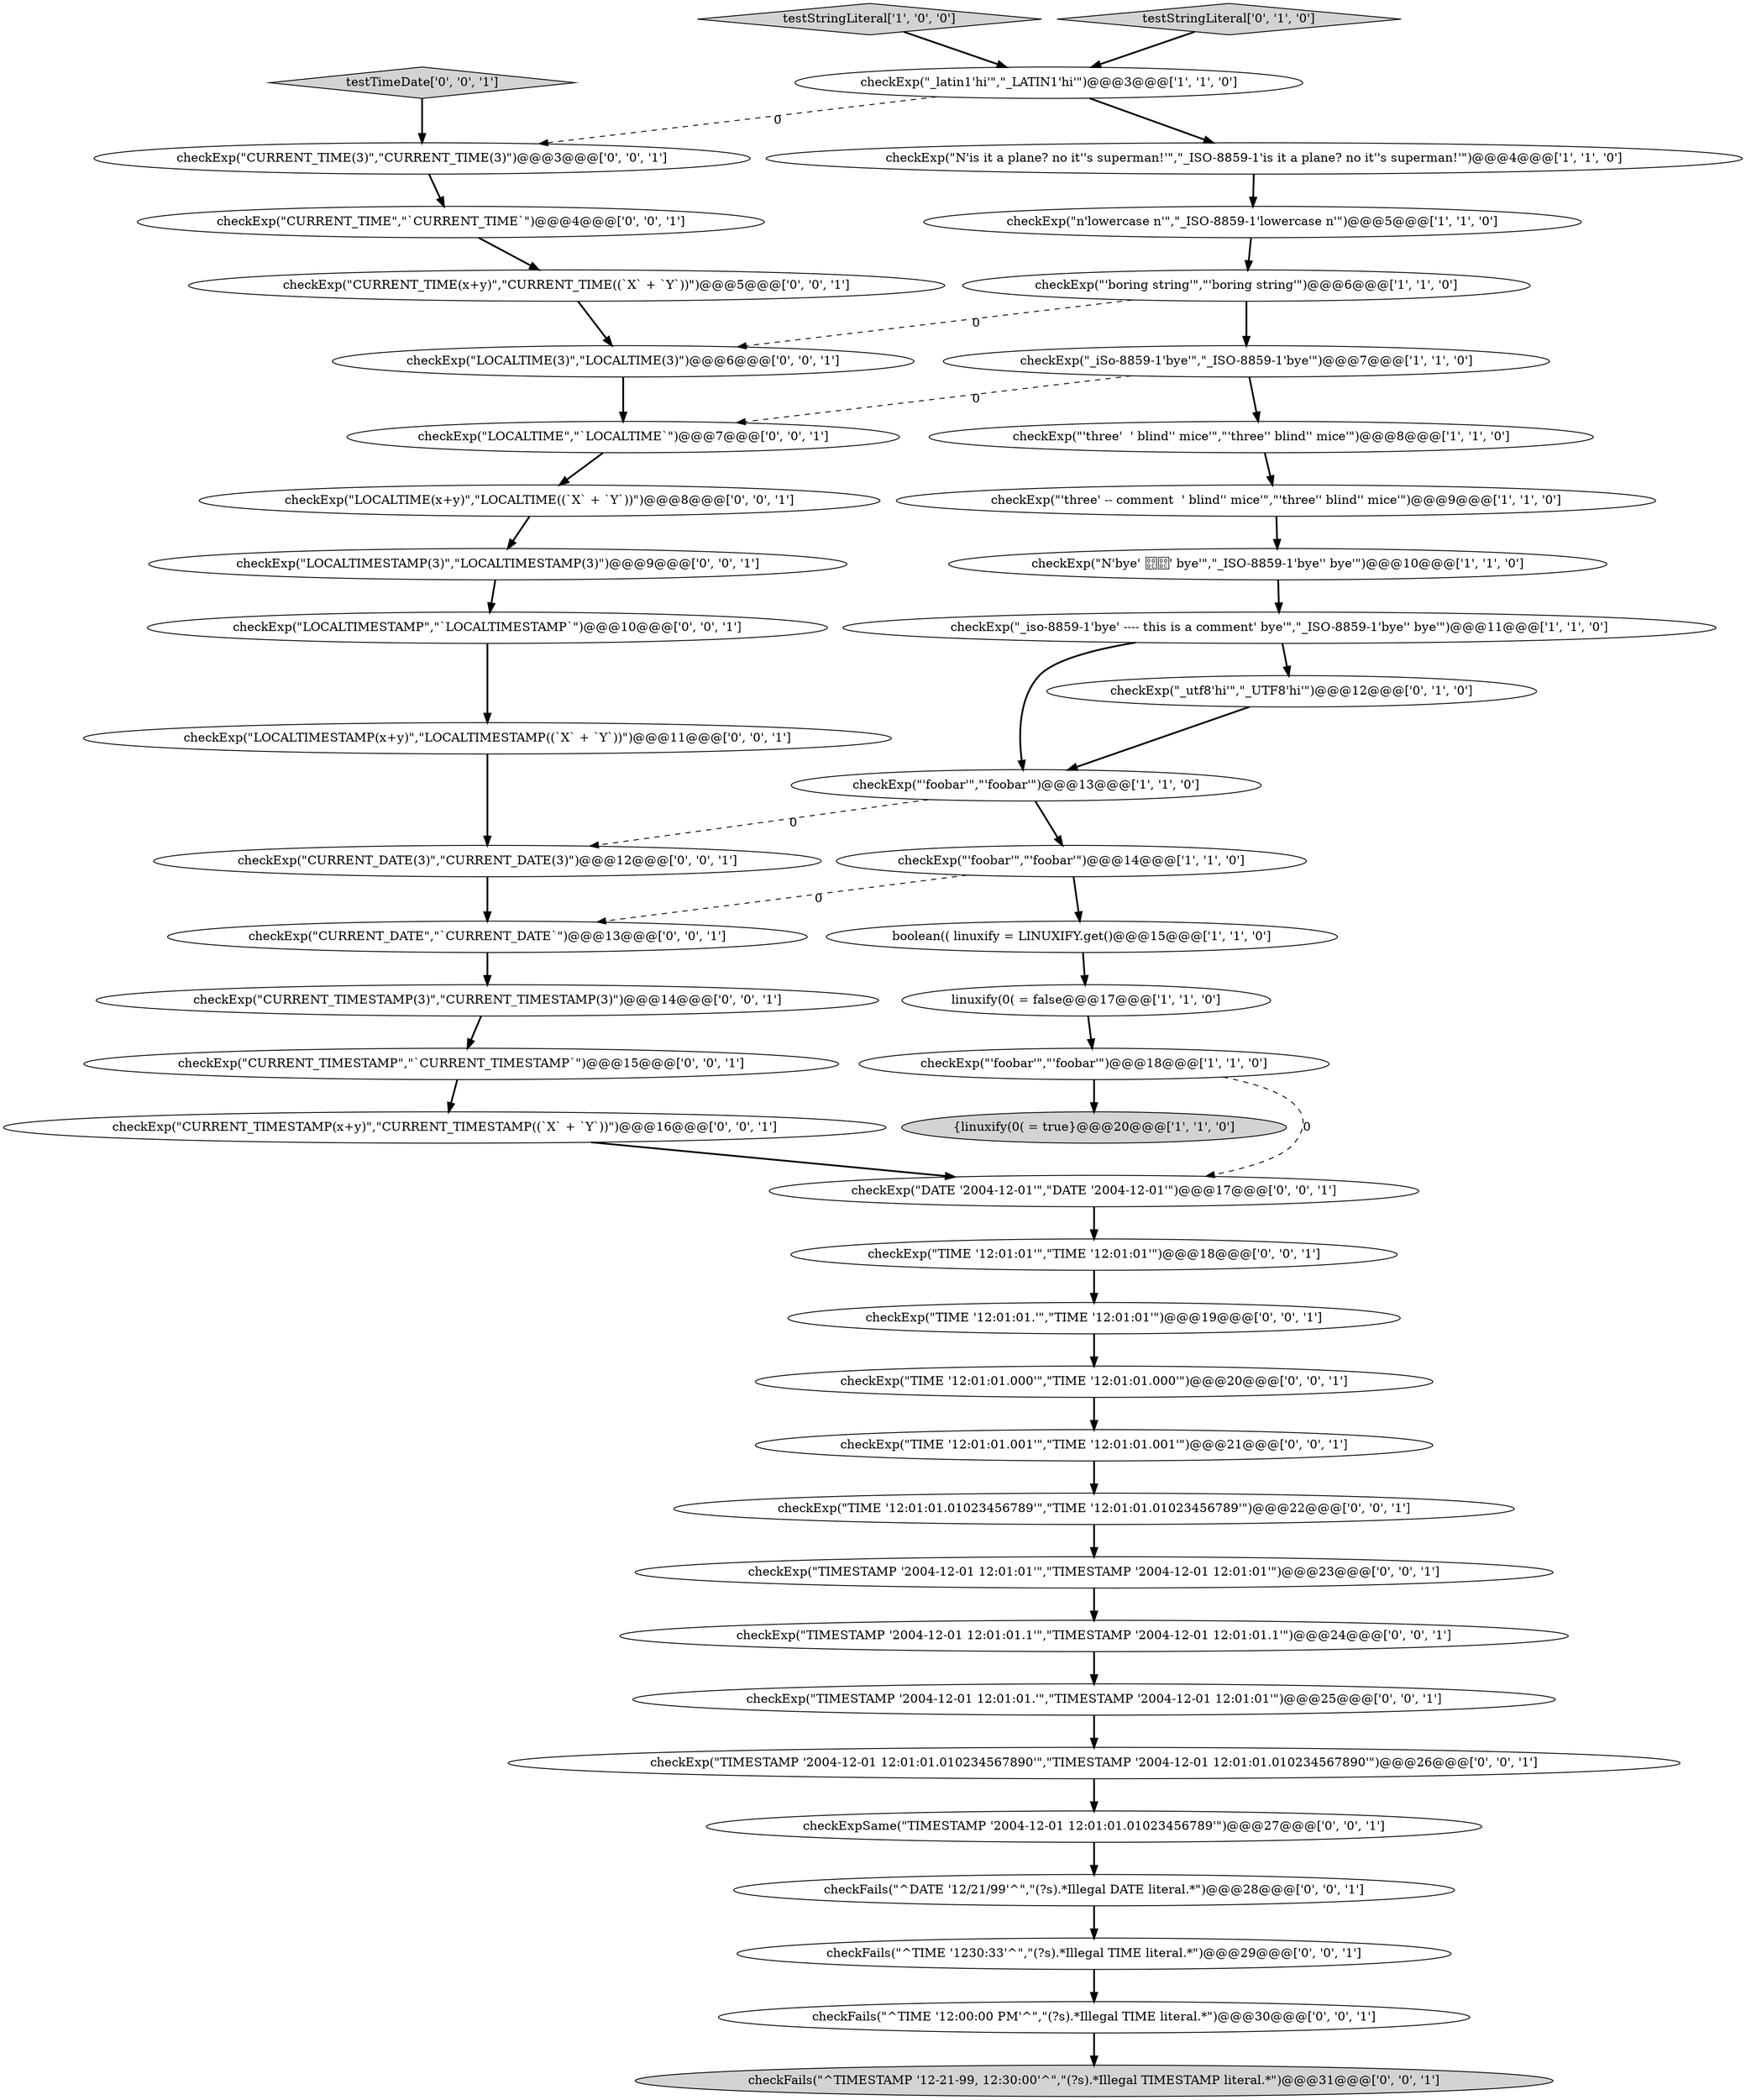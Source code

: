 digraph {
44 [style = filled, label = "checkExp(\"TIME '12:01:01'\",\"TIME '12:01:01'\")@@@18@@@['0', '0', '1']", fillcolor = white, shape = ellipse image = "AAA0AAABBB3BBB"];
30 [style = filled, label = "checkExp(\"LOCALTIMESTAMP\",\"`LOCALTIMESTAMP`\")@@@10@@@['0', '0', '1']", fillcolor = white, shape = ellipse image = "AAA0AAABBB3BBB"];
14 [style = filled, label = "testStringLiteral['1', '0', '0']", fillcolor = lightgray, shape = diamond image = "AAA0AAABBB1BBB"];
42 [style = filled, label = "checkExp(\"TIMESTAMP '2004-12-01 12:01:01.'\",\"TIMESTAMP '2004-12-01 12:01:01'\")@@@25@@@['0', '0', '1']", fillcolor = white, shape = ellipse image = "AAA0AAABBB3BBB"];
12 [style = filled, label = "checkExp(\"n'lowercase n'\",\"_ISO-8859-1'lowercase n'\")@@@5@@@['1', '1', '0']", fillcolor = white, shape = ellipse image = "AAA0AAABBB1BBB"];
5 [style = filled, label = "boolean(( linuxify = LINUXIFY.get()@@@15@@@['1', '1', '0']", fillcolor = white, shape = ellipse image = "AAA0AAABBB1BBB"];
29 [style = filled, label = "checkFails(\"^TIMESTAMP '12-21-99, 12:30:00'^\",\"(?s).*Illegal TIMESTAMP literal.*\")@@@31@@@['0', '0', '1']", fillcolor = lightgray, shape = ellipse image = "AAA0AAABBB3BBB"];
19 [style = filled, label = "checkExp(\"LOCALTIME(3)\",\"LOCALTIME(3)\")@@@6@@@['0', '0', '1']", fillcolor = white, shape = ellipse image = "AAA0AAABBB3BBB"];
13 [style = filled, label = "checkExp(\"N'bye' ' bye'\",\"_ISO-8859-1'bye'' bye'\")@@@10@@@['1', '1', '0']", fillcolor = white, shape = ellipse image = "AAA0AAABBB1BBB"];
1 [style = filled, label = "checkExp(\"'foobar'\",\"'foobar'\")@@@18@@@['1', '1', '0']", fillcolor = white, shape = ellipse image = "AAA0AAABBB1BBB"];
3 [style = filled, label = "checkExp(\"'foobar'\",\"'foobar'\")@@@14@@@['1', '1', '0']", fillcolor = white, shape = ellipse image = "AAA0AAABBB1BBB"];
8 [style = filled, label = "checkExp(\"'three'  ' blind'' mice'\",\"'three'' blind'' mice'\")@@@8@@@['1', '1', '0']", fillcolor = white, shape = ellipse image = "AAA0AAABBB1BBB"];
40 [style = filled, label = "checkExp(\"TIME '12:01:01.01023456789'\",\"TIME '12:01:01.01023456789'\")@@@22@@@['0', '0', '1']", fillcolor = white, shape = ellipse image = "AAA0AAABBB3BBB"];
27 [style = filled, label = "checkFails(\"^TIME '12:00:00 PM'^\",\"(?s).*Illegal TIME literal.*\")@@@30@@@['0', '0', '1']", fillcolor = white, shape = ellipse image = "AAA0AAABBB3BBB"];
21 [style = filled, label = "checkExp(\"LOCALTIMESTAMP(3)\",\"LOCALTIMESTAMP(3)\")@@@9@@@['0', '0', '1']", fillcolor = white, shape = ellipse image = "AAA0AAABBB3BBB"];
46 [style = filled, label = "checkExp(\"CURRENT_DATE\",\"`CURRENT_DATE`\")@@@13@@@['0', '0', '1']", fillcolor = white, shape = ellipse image = "AAA0AAABBB3BBB"];
11 [style = filled, label = "checkExp(\"'three' -- comment  ' blind'' mice'\",\"'three'' blind'' mice'\")@@@9@@@['1', '1', '0']", fillcolor = white, shape = ellipse image = "AAA0AAABBB1BBB"];
23 [style = filled, label = "checkExp(\"CURRENT_TIME(x+y)\",\"CURRENT_TIME((`X` + `Y`))\")@@@5@@@['0', '0', '1']", fillcolor = white, shape = ellipse image = "AAA0AAABBB3BBB"];
26 [style = filled, label = "checkFails(\"^TIME '1230:33'^\",\"(?s).*Illegal TIME literal.*\")@@@29@@@['0', '0', '1']", fillcolor = white, shape = ellipse image = "AAA0AAABBB3BBB"];
24 [style = filled, label = "checkExp(\"CURRENT_TIMESTAMP\",\"`CURRENT_TIMESTAMP`\")@@@15@@@['0', '0', '1']", fillcolor = white, shape = ellipse image = "AAA0AAABBB3BBB"];
36 [style = filled, label = "checkExp(\"TIME '12:01:01.001'\",\"TIME '12:01:01.001'\")@@@21@@@['0', '0', '1']", fillcolor = white, shape = ellipse image = "AAA0AAABBB3BBB"];
16 [style = filled, label = "testStringLiteral['0', '1', '0']", fillcolor = lightgray, shape = diamond image = "AAA0AAABBB2BBB"];
7 [style = filled, label = "checkExp(\"'foobar'\",\"'foobar'\")@@@13@@@['1', '1', '0']", fillcolor = white, shape = ellipse image = "AAA0AAABBB1BBB"];
0 [style = filled, label = "{linuxify(0( = true}@@@20@@@['1', '1', '0']", fillcolor = lightgray, shape = ellipse image = "AAA0AAABBB1BBB"];
17 [style = filled, label = "checkExp(\"_utf8'hi'\",\"_UTF8'hi'\")@@@12@@@['0', '1', '0']", fillcolor = white, shape = ellipse image = "AAA1AAABBB2BBB"];
9 [style = filled, label = "linuxify(0( = false@@@17@@@['1', '1', '0']", fillcolor = white, shape = ellipse image = "AAA0AAABBB1BBB"];
32 [style = filled, label = "checkExp(\"TIME '12:01:01.000'\",\"TIME '12:01:01.000'\")@@@20@@@['0', '0', '1']", fillcolor = white, shape = ellipse image = "AAA0AAABBB3BBB"];
33 [style = filled, label = "checkFails(\"^DATE '12/21/99'^\",\"(?s).*Illegal DATE literal.*\")@@@28@@@['0', '0', '1']", fillcolor = white, shape = ellipse image = "AAA0AAABBB3BBB"];
45 [style = filled, label = "checkExp(\"CURRENT_TIME(3)\",\"CURRENT_TIME(3)\")@@@3@@@['0', '0', '1']", fillcolor = white, shape = ellipse image = "AAA0AAABBB3BBB"];
2 [style = filled, label = "checkExp(\"_iso-8859-1'bye' ---- this is a comment' bye'\",\"_ISO-8859-1'bye'' bye'\")@@@11@@@['1', '1', '0']", fillcolor = white, shape = ellipse image = "AAA0AAABBB1BBB"];
4 [style = filled, label = "checkExp(\"N'is it a plane? no it''s superman!'\",\"_ISO-8859-1'is it a plane? no it''s superman!'\")@@@4@@@['1', '1', '0']", fillcolor = white, shape = ellipse image = "AAA0AAABBB1BBB"];
38 [style = filled, label = "checkExp(\"LOCALTIME\",\"`LOCALTIME`\")@@@7@@@['0', '0', '1']", fillcolor = white, shape = ellipse image = "AAA0AAABBB3BBB"];
47 [style = filled, label = "checkExp(\"DATE '2004-12-01'\",\"DATE '2004-12-01'\")@@@17@@@['0', '0', '1']", fillcolor = white, shape = ellipse image = "AAA0AAABBB3BBB"];
6 [style = filled, label = "checkExp(\"'boring string'\",\"'boring string'\")@@@6@@@['1', '1', '0']", fillcolor = white, shape = ellipse image = "AAA0AAABBB1BBB"];
25 [style = filled, label = "checkExp(\"TIMESTAMP '2004-12-01 12:01:01.1'\",\"TIMESTAMP '2004-12-01 12:01:01.1'\")@@@24@@@['0', '0', '1']", fillcolor = white, shape = ellipse image = "AAA0AAABBB3BBB"];
34 [style = filled, label = "checkExp(\"LOCALTIME(x+y)\",\"LOCALTIME((`X` + `Y`))\")@@@8@@@['0', '0', '1']", fillcolor = white, shape = ellipse image = "AAA0AAABBB3BBB"];
20 [style = filled, label = "testTimeDate['0', '0', '1']", fillcolor = lightgray, shape = diamond image = "AAA0AAABBB3BBB"];
39 [style = filled, label = "checkExp(\"TIMESTAMP '2004-12-01 12:01:01'\",\"TIMESTAMP '2004-12-01 12:01:01'\")@@@23@@@['0', '0', '1']", fillcolor = white, shape = ellipse image = "AAA0AAABBB3BBB"];
41 [style = filled, label = "checkExp(\"TIME '12:01:01.'\",\"TIME '12:01:01'\")@@@19@@@['0', '0', '1']", fillcolor = white, shape = ellipse image = "AAA0AAABBB3BBB"];
37 [style = filled, label = "checkExp(\"LOCALTIMESTAMP(x+y)\",\"LOCALTIMESTAMP((`X` + `Y`))\")@@@11@@@['0', '0', '1']", fillcolor = white, shape = ellipse image = "AAA0AAABBB3BBB"];
28 [style = filled, label = "checkExp(\"CURRENT_DATE(3)\",\"CURRENT_DATE(3)\")@@@12@@@['0', '0', '1']", fillcolor = white, shape = ellipse image = "AAA0AAABBB3BBB"];
10 [style = filled, label = "checkExp(\"_latin1'hi'\",\"_LATIN1'hi'\")@@@3@@@['1', '1', '0']", fillcolor = white, shape = ellipse image = "AAA0AAABBB1BBB"];
18 [style = filled, label = "checkExp(\"CURRENT_TIMESTAMP(3)\",\"CURRENT_TIMESTAMP(3)\")@@@14@@@['0', '0', '1']", fillcolor = white, shape = ellipse image = "AAA0AAABBB3BBB"];
22 [style = filled, label = "checkExpSame(\"TIMESTAMP '2004-12-01 12:01:01.01023456789'\")@@@27@@@['0', '0', '1']", fillcolor = white, shape = ellipse image = "AAA0AAABBB3BBB"];
15 [style = filled, label = "checkExp(\"_iSo-8859-1'bye'\",\"_ISO-8859-1'bye'\")@@@7@@@['1', '1', '0']", fillcolor = white, shape = ellipse image = "AAA0AAABBB1BBB"];
31 [style = filled, label = "checkExp(\"TIMESTAMP '2004-12-01 12:01:01.010234567890'\",\"TIMESTAMP '2004-12-01 12:01:01.010234567890'\")@@@26@@@['0', '0', '1']", fillcolor = white, shape = ellipse image = "AAA0AAABBB3BBB"];
35 [style = filled, label = "checkExp(\"CURRENT_TIME\",\"`CURRENT_TIME`\")@@@4@@@['0', '0', '1']", fillcolor = white, shape = ellipse image = "AAA0AAABBB3BBB"];
43 [style = filled, label = "checkExp(\"CURRENT_TIMESTAMP(x+y)\",\"CURRENT_TIMESTAMP((`X` + `Y`))\")@@@16@@@['0', '0', '1']", fillcolor = white, shape = ellipse image = "AAA0AAABBB3BBB"];
23->19 [style = bold, label=""];
30->37 [style = bold, label=""];
42->31 [style = bold, label=""];
1->47 [style = dashed, label="0"];
6->15 [style = bold, label=""];
2->7 [style = bold, label=""];
7->28 [style = dashed, label="0"];
18->24 [style = bold, label=""];
47->44 [style = bold, label=""];
22->33 [style = bold, label=""];
41->32 [style = bold, label=""];
21->30 [style = bold, label=""];
19->38 [style = bold, label=""];
38->34 [style = bold, label=""];
31->22 [style = bold, label=""];
43->47 [style = bold, label=""];
5->9 [style = bold, label=""];
3->46 [style = dashed, label="0"];
26->27 [style = bold, label=""];
16->10 [style = bold, label=""];
3->5 [style = bold, label=""];
2->17 [style = bold, label=""];
20->45 [style = bold, label=""];
27->29 [style = bold, label=""];
7->3 [style = bold, label=""];
32->36 [style = bold, label=""];
15->38 [style = dashed, label="0"];
8->11 [style = bold, label=""];
28->46 [style = bold, label=""];
10->4 [style = bold, label=""];
37->28 [style = bold, label=""];
44->41 [style = bold, label=""];
11->13 [style = bold, label=""];
4->12 [style = bold, label=""];
35->23 [style = bold, label=""];
45->35 [style = bold, label=""];
24->43 [style = bold, label=""];
46->18 [style = bold, label=""];
25->42 [style = bold, label=""];
10->45 [style = dashed, label="0"];
40->39 [style = bold, label=""];
6->19 [style = dashed, label="0"];
17->7 [style = bold, label=""];
13->2 [style = bold, label=""];
14->10 [style = bold, label=""];
36->40 [style = bold, label=""];
15->8 [style = bold, label=""];
9->1 [style = bold, label=""];
34->21 [style = bold, label=""];
39->25 [style = bold, label=""];
12->6 [style = bold, label=""];
33->26 [style = bold, label=""];
1->0 [style = bold, label=""];
}
